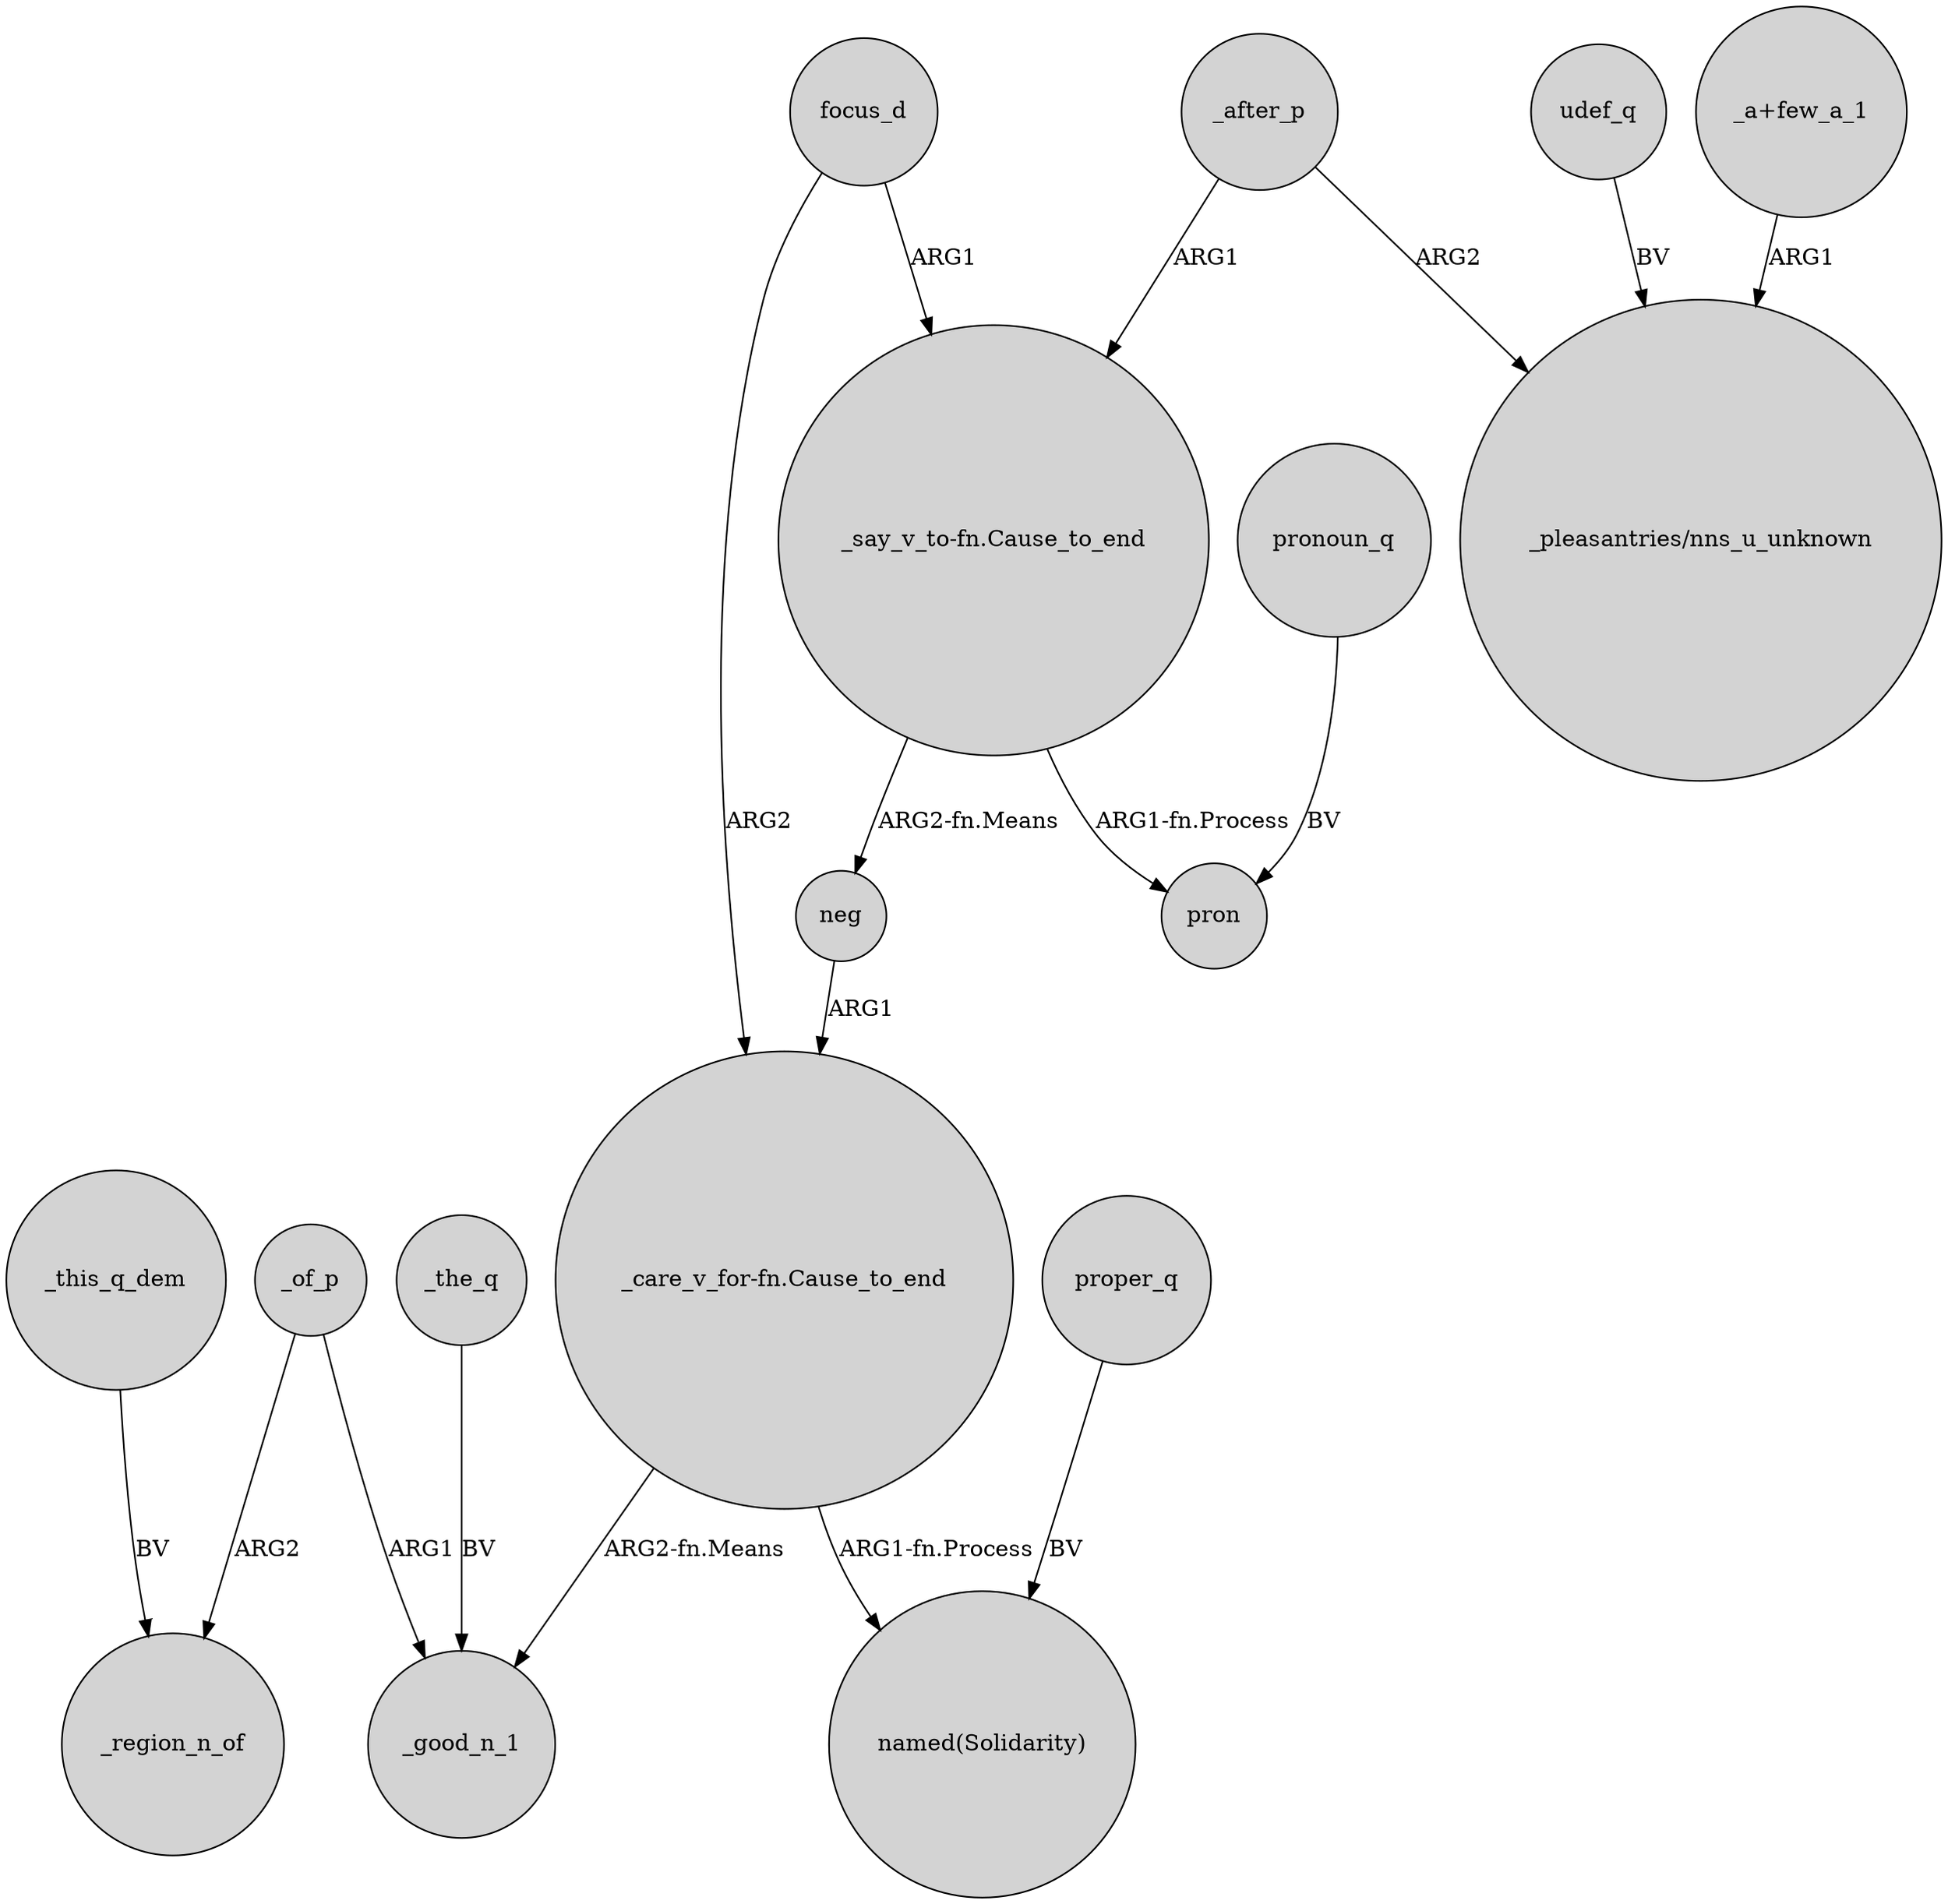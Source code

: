 digraph {
	node [shape=circle style=filled]
	neg -> "_care_v_for-fn.Cause_to_end" [label=ARG1]
	_after_p -> "_say_v_to-fn.Cause_to_end" [label=ARG1]
	"_say_v_to-fn.Cause_to_end" -> neg [label="ARG2-fn.Means"]
	"_care_v_for-fn.Cause_to_end" -> _good_n_1 [label="ARG2-fn.Means"]
	_of_p -> _good_n_1 [label=ARG1]
	"_care_v_for-fn.Cause_to_end" -> "named(Solidarity)" [label="ARG1-fn.Process"]
	udef_q -> "_pleasantries/nns_u_unknown" [label=BV]
	_of_p -> _region_n_of [label=ARG2]
	"_say_v_to-fn.Cause_to_end" -> pron [label="ARG1-fn.Process"]
	"_a+few_a_1" -> "_pleasantries/nns_u_unknown" [label=ARG1]
	_the_q -> _good_n_1 [label=BV]
	_this_q_dem -> _region_n_of [label=BV]
	focus_d -> "_say_v_to-fn.Cause_to_end" [label=ARG1]
	focus_d -> "_care_v_for-fn.Cause_to_end" [label=ARG2]
	pronoun_q -> pron [label=BV]
	proper_q -> "named(Solidarity)" [label=BV]
	_after_p -> "_pleasantries/nns_u_unknown" [label=ARG2]
}
